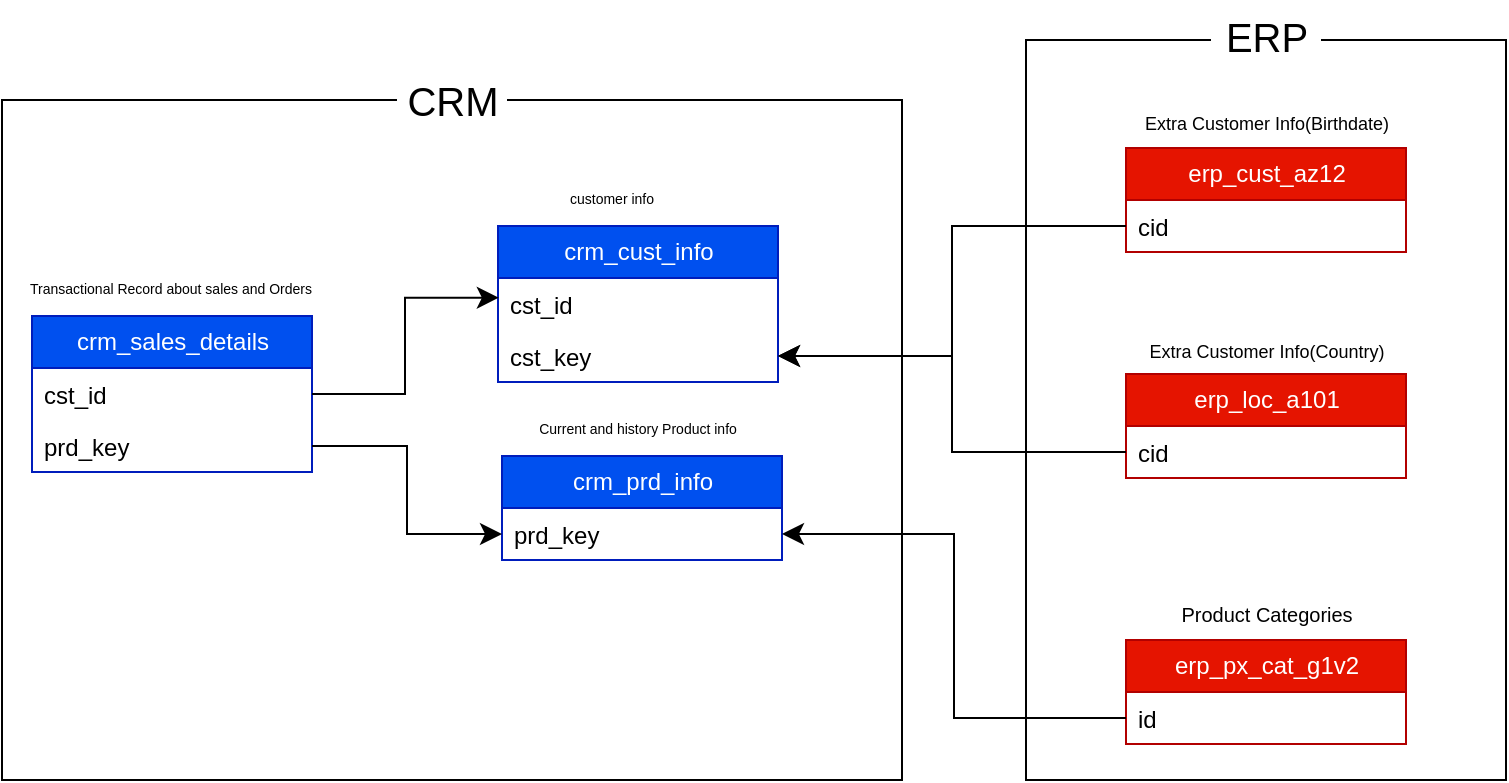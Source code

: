 <mxfile version="28.0.4">
  <diagram name="Page-1" id="_nRX4YuPqDFQI7mXJ-b1">
    <mxGraphModel dx="588" dy="708" grid="1" gridSize="10" guides="1" tooltips="1" connect="1" arrows="1" fold="1" page="1" pageScale="1" pageWidth="850" pageHeight="1100" math="0" shadow="0">
      <root>
        <mxCell id="0" />
        <mxCell id="1" parent="0" />
        <mxCell id="-eCNObRN6JyC8DINUxqz-55" value="" style="rounded=0;whiteSpace=wrap;html=1;" vertex="1" parent="1">
          <mxGeometry x="592" y="270" width="240" height="370" as="geometry" />
        </mxCell>
        <mxCell id="-eCNObRN6JyC8DINUxqz-52" value="" style="rounded=0;whiteSpace=wrap;html=1;" vertex="1" parent="1">
          <mxGeometry x="80" y="300" width="450" height="340" as="geometry" />
        </mxCell>
        <mxCell id="-eCNObRN6JyC8DINUxqz-7" value="&lt;font style=&quot;font-size: 7px;&quot;&gt;customer info&lt;/font&gt;" style="text;html=1;align=center;verticalAlign=middle;whiteSpace=wrap;rounded=0;" vertex="1" parent="1">
          <mxGeometry x="361" y="333" width="48" height="30" as="geometry" />
        </mxCell>
        <mxCell id="-eCNObRN6JyC8DINUxqz-8" value="&lt;font style=&quot;font-size: 7px;&quot;&gt;Current and history Product info&lt;/font&gt;" style="text;html=1;align=center;verticalAlign=middle;whiteSpace=wrap;rounded=0;" vertex="1" parent="1">
          <mxGeometry x="341.88" y="448" width="112.25" height="30" as="geometry" />
        </mxCell>
        <mxCell id="-eCNObRN6JyC8DINUxqz-9" value="&lt;font style=&quot;font-size: 7px;&quot;&gt;Transactional Record about sales and Orders&lt;/font&gt;" style="text;html=1;align=center;verticalAlign=middle;whiteSpace=wrap;rounded=0;" vertex="1" parent="1">
          <mxGeometry x="89.44" y="378" width="151.13" height="30" as="geometry" />
        </mxCell>
        <mxCell id="-eCNObRN6JyC8DINUxqz-16" value="crm_cust_info" style="swimlane;fontStyle=0;childLayout=stackLayout;horizontal=1;startSize=26;horizontalStack=0;resizeParent=1;resizeParentMax=0;resizeLast=0;collapsible=1;marginBottom=0;html=1;fillColor=#0050ef;fontColor=#ffffff;strokeColor=#001DBC;" vertex="1" parent="1">
          <mxGeometry x="328" y="363" width="140" height="78" as="geometry" />
        </mxCell>
        <mxCell id="-eCNObRN6JyC8DINUxqz-17" value="cst_id" style="text;align=left;verticalAlign=top;spacingLeft=4;spacingRight=4;overflow=hidden;rotatable=0;points=[[0,0.5],[1,0.5]];portConstraint=eastwest;whiteSpace=wrap;html=1;" vertex="1" parent="-eCNObRN6JyC8DINUxqz-16">
          <mxGeometry y="26" width="140" height="26" as="geometry" />
        </mxCell>
        <mxCell id="-eCNObRN6JyC8DINUxqz-28" value="cst_key" style="text;align=left;verticalAlign=top;spacingLeft=4;spacingRight=4;overflow=hidden;rotatable=0;points=[[0,0.5],[1,0.5]];portConstraint=eastwest;whiteSpace=wrap;html=1;" vertex="1" parent="-eCNObRN6JyC8DINUxqz-16">
          <mxGeometry y="52" width="140" height="26" as="geometry" />
        </mxCell>
        <mxCell id="-eCNObRN6JyC8DINUxqz-20" value="crm_prd_info" style="swimlane;fontStyle=0;childLayout=stackLayout;horizontal=1;startSize=26;horizontalStack=0;resizeParent=1;resizeParentMax=0;resizeLast=0;collapsible=1;marginBottom=0;html=1;fillColor=#0050ef;fontColor=#ffffff;strokeColor=#001DBC;" vertex="1" parent="1">
          <mxGeometry x="330" y="478" width="140" height="52" as="geometry" />
        </mxCell>
        <mxCell id="-eCNObRN6JyC8DINUxqz-21" value="prd_key" style="text;align=left;verticalAlign=top;spacingLeft=4;spacingRight=4;overflow=hidden;rotatable=0;points=[[0,0.5],[1,0.5]];portConstraint=eastwest;whiteSpace=wrap;html=1;" vertex="1" parent="-eCNObRN6JyC8DINUxqz-20">
          <mxGeometry y="26" width="140" height="26" as="geometry" />
        </mxCell>
        <mxCell id="-eCNObRN6JyC8DINUxqz-22" value="crm_sales_details" style="swimlane;fontStyle=0;childLayout=stackLayout;horizontal=1;startSize=26;horizontalStack=0;resizeParent=1;resizeParentMax=0;resizeLast=0;collapsible=1;marginBottom=0;html=1;fillColor=#0050ef;fontColor=#ffffff;strokeColor=#001DBC;" vertex="1" parent="1">
          <mxGeometry x="95" y="408" width="140" height="78" as="geometry" />
        </mxCell>
        <mxCell id="-eCNObRN6JyC8DINUxqz-23" value="cst_id" style="text;align=left;verticalAlign=top;spacingLeft=4;spacingRight=4;overflow=hidden;rotatable=0;points=[[0,0.5],[1,0.5]];portConstraint=eastwest;whiteSpace=wrap;html=1;" vertex="1" parent="-eCNObRN6JyC8DINUxqz-22">
          <mxGeometry y="26" width="140" height="26" as="geometry" />
        </mxCell>
        <mxCell id="-eCNObRN6JyC8DINUxqz-24" value="prd_key" style="text;align=left;verticalAlign=top;spacingLeft=4;spacingRight=4;overflow=hidden;rotatable=0;points=[[0,0.5],[1,0.5]];portConstraint=eastwest;whiteSpace=wrap;html=1;" vertex="1" parent="-eCNObRN6JyC8DINUxqz-22">
          <mxGeometry y="52" width="140" height="26" as="geometry" />
        </mxCell>
        <mxCell id="-eCNObRN6JyC8DINUxqz-26" style="edgeStyle=orthogonalEdgeStyle;rounded=0;orthogonalLoop=1;jettySize=auto;html=1;entryX=0.003;entryY=0.379;entryDx=0;entryDy=0;entryPerimeter=0;fontSize=12;startSize=8;endSize=8;exitX=1;exitY=0.5;exitDx=0;exitDy=0;" edge="1" parent="1" source="-eCNObRN6JyC8DINUxqz-23" target="-eCNObRN6JyC8DINUxqz-17">
          <mxGeometry relative="1" as="geometry" />
        </mxCell>
        <mxCell id="-eCNObRN6JyC8DINUxqz-27" style="edgeStyle=orthogonalEdgeStyle;rounded=0;orthogonalLoop=1;jettySize=auto;html=1;entryX=0;entryY=0.5;entryDx=0;entryDy=0;fontSize=12;startSize=8;endSize=8;exitX=1;exitY=0.5;exitDx=0;exitDy=0;" edge="1" parent="1" source="-eCNObRN6JyC8DINUxqz-24" target="-eCNObRN6JyC8DINUxqz-21">
          <mxGeometry relative="1" as="geometry" />
        </mxCell>
        <mxCell id="-eCNObRN6JyC8DINUxqz-29" value="erp_cust_az12" style="swimlane;fontStyle=0;childLayout=stackLayout;horizontal=1;startSize=26;fillColor=#e51400;horizontalStack=0;resizeParent=1;resizeParentMax=0;resizeLast=0;collapsible=1;marginBottom=0;html=1;fontColor=#ffffff;strokeColor=#B20000;" vertex="1" parent="1">
          <mxGeometry x="642" y="324" width="140" height="52" as="geometry" />
        </mxCell>
        <mxCell id="-eCNObRN6JyC8DINUxqz-30" value="cid" style="text;strokeColor=none;fillColor=none;align=left;verticalAlign=top;spacingLeft=4;spacingRight=4;overflow=hidden;rotatable=0;points=[[0,0.5],[1,0.5]];portConstraint=eastwest;whiteSpace=wrap;html=1;" vertex="1" parent="-eCNObRN6JyC8DINUxqz-29">
          <mxGeometry y="26" width="140" height="26" as="geometry" />
        </mxCell>
        <mxCell id="-eCNObRN6JyC8DINUxqz-31" value="&lt;font style=&quot;font-size: 9px;&quot;&gt;Extra Customer Info(Birthdate)&lt;/font&gt;" style="text;html=1;align=center;verticalAlign=middle;resizable=0;points=[];autosize=1;strokeColor=none;fillColor=none;fontSize=16;" vertex="1" parent="1">
          <mxGeometry x="637" y="294" width="150" height="30" as="geometry" />
        </mxCell>
        <mxCell id="-eCNObRN6JyC8DINUxqz-35" value="&lt;font style=&quot;font-size: 9px;&quot;&gt;Extra Customer Info(Country)&lt;/font&gt;" style="text;html=1;align=center;verticalAlign=middle;resizable=0;points=[];autosize=1;strokeColor=none;fillColor=none;fontSize=16;" vertex="1" parent="1">
          <mxGeometry x="642" y="408" width="140" height="30" as="geometry" />
        </mxCell>
        <mxCell id="-eCNObRN6JyC8DINUxqz-37" value="erp_px_cat_g1v2" style="swimlane;fontStyle=0;childLayout=stackLayout;horizontal=1;startSize=26;fillColor=#e51400;horizontalStack=0;resizeParent=1;resizeParentMax=0;resizeLast=0;collapsible=1;marginBottom=0;html=1;fontColor=#ffffff;strokeColor=#B20000;" vertex="1" parent="1">
          <mxGeometry x="642" y="570" width="140" height="52" as="geometry" />
        </mxCell>
        <mxCell id="-eCNObRN6JyC8DINUxqz-38" value="id" style="text;strokeColor=none;fillColor=none;align=left;verticalAlign=top;spacingLeft=4;spacingRight=4;overflow=hidden;rotatable=0;points=[[0,0.5],[1,0.5]];portConstraint=eastwest;whiteSpace=wrap;html=1;" vertex="1" parent="-eCNObRN6JyC8DINUxqz-37">
          <mxGeometry y="26" width="140" height="26" as="geometry" />
        </mxCell>
        <mxCell id="-eCNObRN6JyC8DINUxqz-39" value="&lt;font size=&quot;1&quot;&gt;Product Categories&lt;/font&gt;" style="text;html=1;align=center;verticalAlign=middle;resizable=0;points=[];autosize=1;strokeColor=none;fillColor=none;fontSize=16;" vertex="1" parent="1">
          <mxGeometry x="657" y="540" width="110" height="30" as="geometry" />
        </mxCell>
        <mxCell id="-eCNObRN6JyC8DINUxqz-33" value="erp_loc_a101" style="swimlane;fontStyle=0;childLayout=stackLayout;horizontal=1;startSize=26;fillColor=#e51400;horizontalStack=0;resizeParent=1;resizeParentMax=0;resizeLast=0;collapsible=1;marginBottom=0;html=1;fontColor=#ffffff;strokeColor=#B20000;" vertex="1" parent="1">
          <mxGeometry x="642" y="437" width="140" height="52" as="geometry" />
        </mxCell>
        <mxCell id="-eCNObRN6JyC8DINUxqz-34" value="cid" style="text;strokeColor=none;fillColor=none;align=left;verticalAlign=top;spacingLeft=4;spacingRight=4;overflow=hidden;rotatable=0;points=[[0,0.5],[1,0.5]];portConstraint=eastwest;whiteSpace=wrap;html=1;" vertex="1" parent="-eCNObRN6JyC8DINUxqz-33">
          <mxGeometry y="26" width="140" height="26" as="geometry" />
        </mxCell>
        <mxCell id="-eCNObRN6JyC8DINUxqz-49" style="edgeStyle=orthogonalEdgeStyle;rounded=0;orthogonalLoop=1;jettySize=auto;html=1;entryX=1;entryY=0.5;entryDx=0;entryDy=0;fontSize=12;startSize=8;endSize=8;" edge="1" parent="1" source="-eCNObRN6JyC8DINUxqz-30" target="-eCNObRN6JyC8DINUxqz-28">
          <mxGeometry relative="1" as="geometry" />
        </mxCell>
        <mxCell id="-eCNObRN6JyC8DINUxqz-50" style="edgeStyle=orthogonalEdgeStyle;rounded=0;orthogonalLoop=1;jettySize=auto;html=1;entryX=1;entryY=0.5;entryDx=0;entryDy=0;fontSize=12;startSize=8;endSize=8;" edge="1" parent="1" source="-eCNObRN6JyC8DINUxqz-34" target="-eCNObRN6JyC8DINUxqz-28">
          <mxGeometry relative="1" as="geometry" />
        </mxCell>
        <mxCell id="-eCNObRN6JyC8DINUxqz-51" style="edgeStyle=orthogonalEdgeStyle;rounded=0;orthogonalLoop=1;jettySize=auto;html=1;entryX=1;entryY=0.5;entryDx=0;entryDy=0;fontSize=12;startSize=8;endSize=8;" edge="1" parent="1" source="-eCNObRN6JyC8DINUxqz-38" target="-eCNObRN6JyC8DINUxqz-21">
          <mxGeometry relative="1" as="geometry" />
        </mxCell>
        <mxCell id="-eCNObRN6JyC8DINUxqz-53" value="&lt;font style=&quot;font-size: 20px;&quot;&gt;CRM&lt;/font&gt;" style="rounded=1;whiteSpace=wrap;html=1;strokeColor=none;" vertex="1" parent="1">
          <mxGeometry x="277.5" y="270" width="55" height="60" as="geometry" />
        </mxCell>
        <mxCell id="-eCNObRN6JyC8DINUxqz-56" value="&lt;font style=&quot;font-size: 20px;&quot;&gt;ERP&lt;/font&gt;" style="rounded=1;whiteSpace=wrap;html=1;strokeColor=none;" vertex="1" parent="1">
          <mxGeometry x="684.5" y="250" width="55" height="36" as="geometry" />
        </mxCell>
      </root>
    </mxGraphModel>
  </diagram>
</mxfile>
